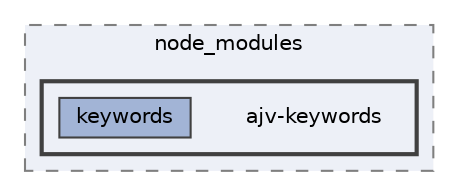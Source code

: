 digraph "pkiclassroomrescheduler/src/main/frontend/node_modules/ajv-keywords"
{
 // LATEX_PDF_SIZE
  bgcolor="transparent";
  edge [fontname=Helvetica,fontsize=10,labelfontname=Helvetica,labelfontsize=10];
  node [fontname=Helvetica,fontsize=10,shape=box,height=0.2,width=0.4];
  compound=true
  subgraph clusterdir_72953eda66ccb3a2722c28e1c3e6c23b {
    graph [ bgcolor="#edf0f7", pencolor="grey50", label="node_modules", fontname=Helvetica,fontsize=10 style="filled,dashed", URL="dir_72953eda66ccb3a2722c28e1c3e6c23b.html",tooltip=""]
  subgraph clusterdir_23a11f31f1de522054e1dc19ccbf579c {
    graph [ bgcolor="#edf0f7", pencolor="grey25", label="", fontname=Helvetica,fontsize=10 style="filled,bold", URL="dir_23a11f31f1de522054e1dc19ccbf579c.html",tooltip=""]
    dir_23a11f31f1de522054e1dc19ccbf579c [shape=plaintext, label="ajv-keywords"];
  dir_b7a4243fd78895a26aa879b2eda2e23f [label="keywords", fillcolor="#a2b4d6", color="grey25", style="filled", URL="dir_b7a4243fd78895a26aa879b2eda2e23f.html",tooltip=""];
  }
  }
}
